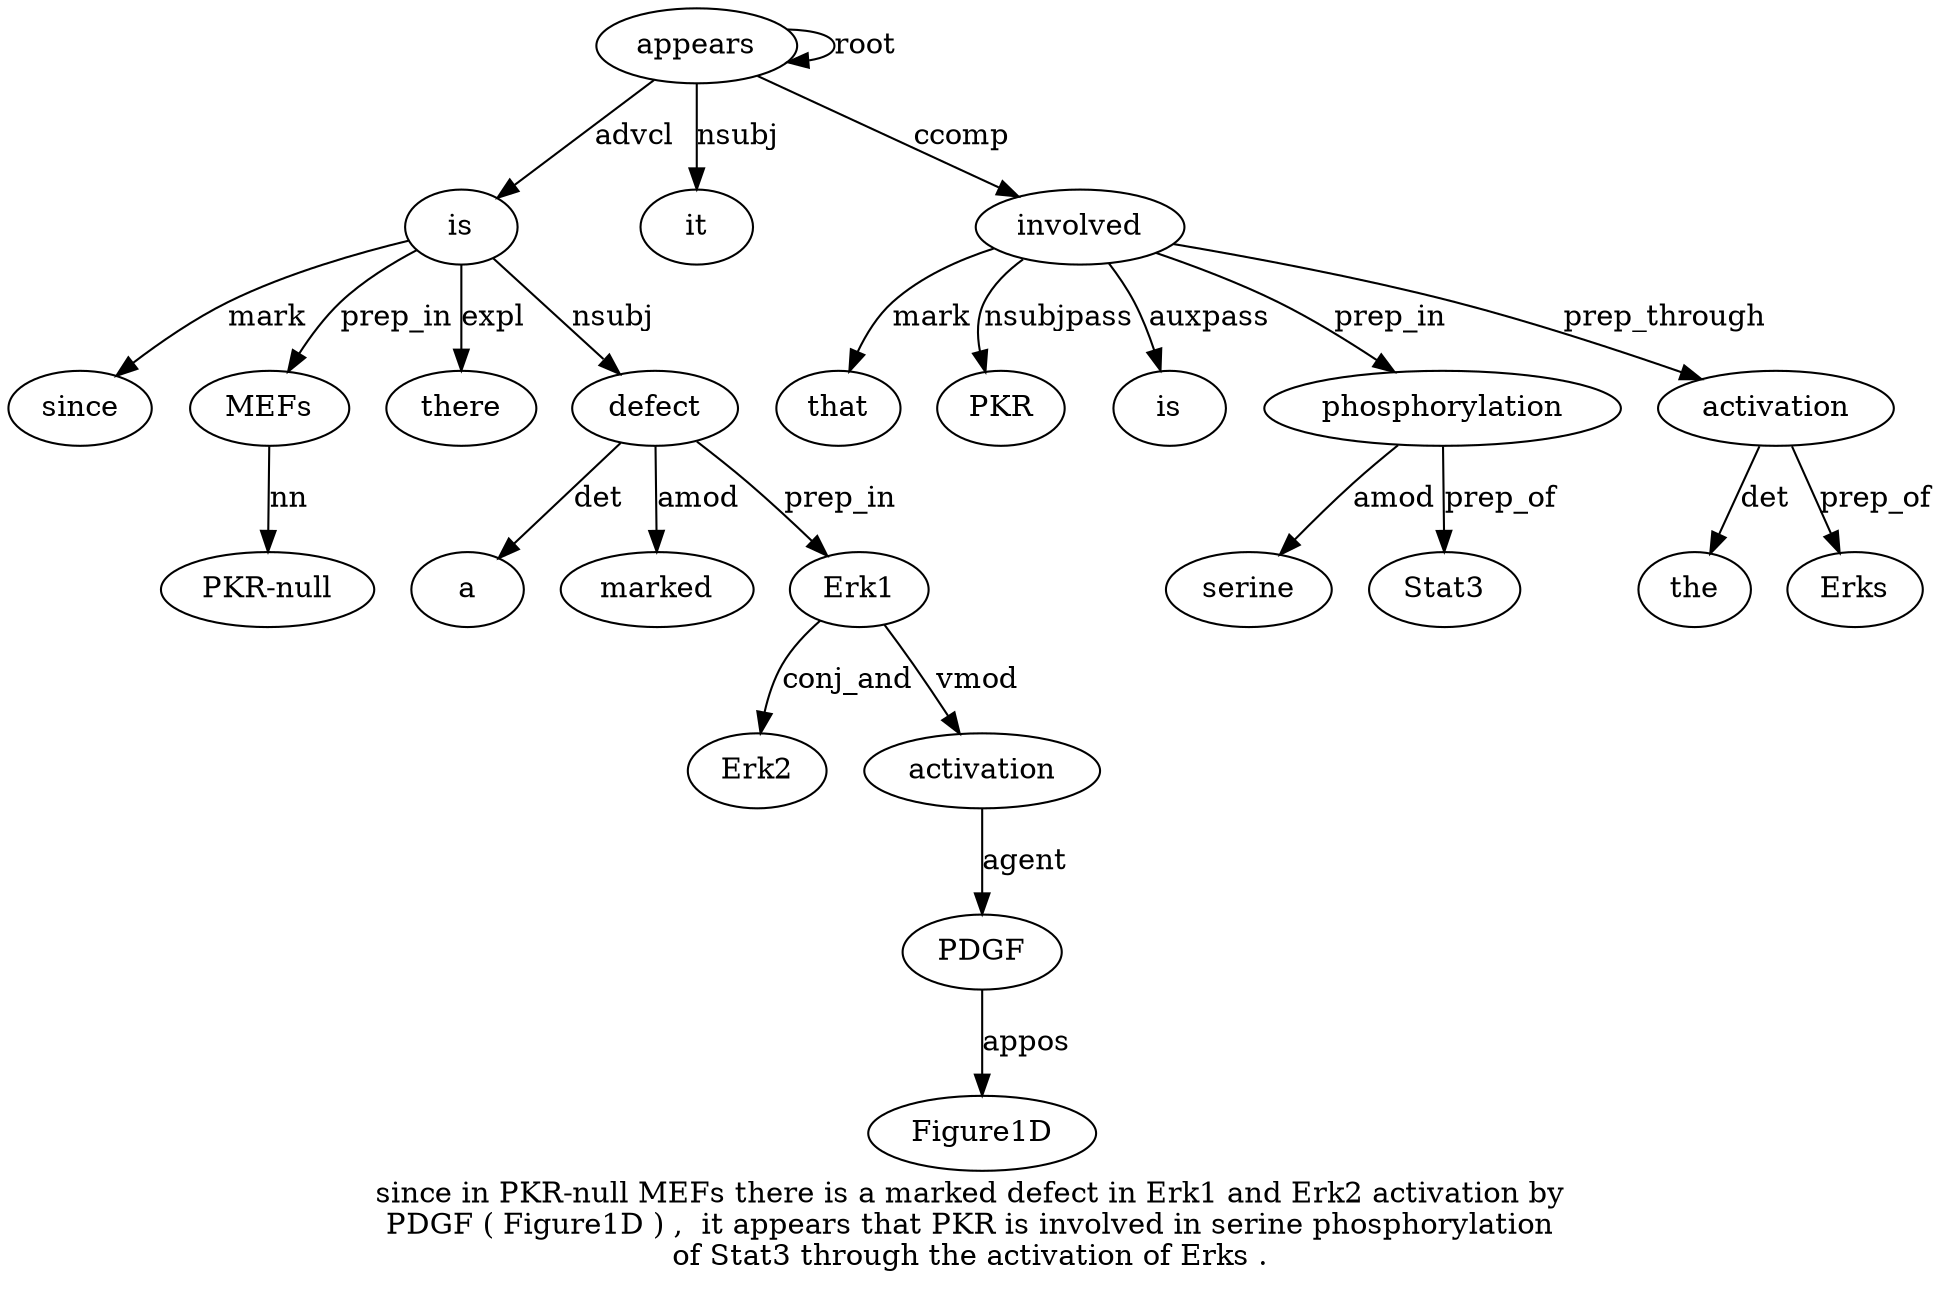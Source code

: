 digraph "since in PKR-null MEFs there is a marked defect in Erk1 and Erk2 activation by PDGF ( Figure1D ) ,  it appears that PKR is involved in serine phosphorylation of Stat3 through the activation of Erks ." {
label="since in PKR-null MEFs there is a marked defect in Erk1 and Erk2 activation by
PDGF ( Figure1D ) ,  it appears that PKR is involved in serine phosphorylation
of Stat3 through the activation of Erks .";
is6 [style=filled, fillcolor=white, label=is];
since1 [style=filled, fillcolor=white, label=since];
is6 -> since1  [label=mark];
MEFs4 [style=filled, fillcolor=white, label=MEFs];
"PKR-null3" [style=filled, fillcolor=white, label="PKR-null"];
MEFs4 -> "PKR-null3"  [label=nn];
is6 -> MEFs4  [label=prep_in];
there5 [style=filled, fillcolor=white, label=there];
is6 -> there5  [label=expl];
appears22 [style=filled, fillcolor=white, label=appears];
appears22 -> is6  [label=advcl];
defect9 [style=filled, fillcolor=white, label=defect];
a7 [style=filled, fillcolor=white, label=a];
defect9 -> a7  [label=det];
marked8 [style=filled, fillcolor=white, label=marked];
defect9 -> marked8  [label=amod];
is6 -> defect9  [label=nsubj];
Erk1 [style=filled, fillcolor=white, label=Erk1];
defect9 -> Erk1  [label=prep_in];
Erk213 [style=filled, fillcolor=white, label=Erk2];
Erk1 -> Erk213  [label=conj_and];
activation14 [style=filled, fillcolor=white, label=activation];
Erk1 -> activation14  [label=vmod];
PDGF16 [style=filled, fillcolor=white, label=PDGF];
activation14 -> PDGF16  [label=agent];
Figure1D18 [style=filled, fillcolor=white, label=Figure1D];
PDGF16 -> Figure1D18  [label=appos];
it21 [style=filled, fillcolor=white, label=it];
appears22 -> it21  [label=nsubj];
appears22 -> appears22  [label=root];
involved26 [style=filled, fillcolor=white, label=involved];
that23 [style=filled, fillcolor=white, label=that];
involved26 -> that23  [label=mark];
PKR24 [style=filled, fillcolor=white, label=PKR];
involved26 -> PKR24  [label=nsubjpass];
is25 [style=filled, fillcolor=white, label=is];
involved26 -> is25  [label=auxpass];
appears22 -> involved26  [label=ccomp];
phosphorylation29 [style=filled, fillcolor=white, label=phosphorylation];
serine28 [style=filled, fillcolor=white, label=serine];
phosphorylation29 -> serine28  [label=amod];
involved26 -> phosphorylation29  [label=prep_in];
Stat331 [style=filled, fillcolor=white, label=Stat3];
phosphorylation29 -> Stat331  [label=prep_of];
activation34 [style=filled, fillcolor=white, label=activation];
the33 [style=filled, fillcolor=white, label=the];
activation34 -> the33  [label=det];
involved26 -> activation34  [label=prep_through];
Erks36 [style=filled, fillcolor=white, label=Erks];
activation34 -> Erks36  [label=prep_of];
}
